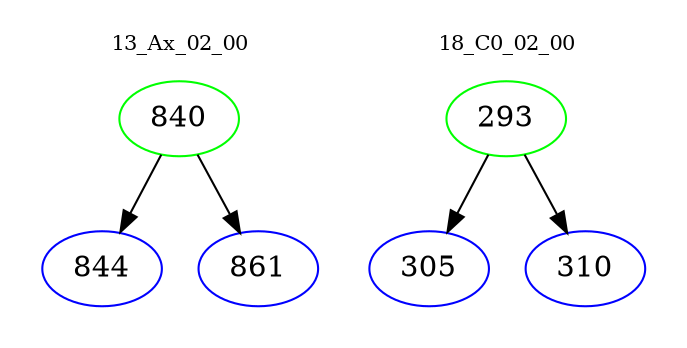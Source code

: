 digraph{
subgraph cluster_0 {
color = white
label = "13_Ax_02_00";
fontsize=10;
T0_840 [label="840", color="green"]
T0_840 -> T0_844 [color="black"]
T0_844 [label="844", color="blue"]
T0_840 -> T0_861 [color="black"]
T0_861 [label="861", color="blue"]
}
subgraph cluster_1 {
color = white
label = "18_C0_02_00";
fontsize=10;
T1_293 [label="293", color="green"]
T1_293 -> T1_305 [color="black"]
T1_305 [label="305", color="blue"]
T1_293 -> T1_310 [color="black"]
T1_310 [label="310", color="blue"]
}
}
